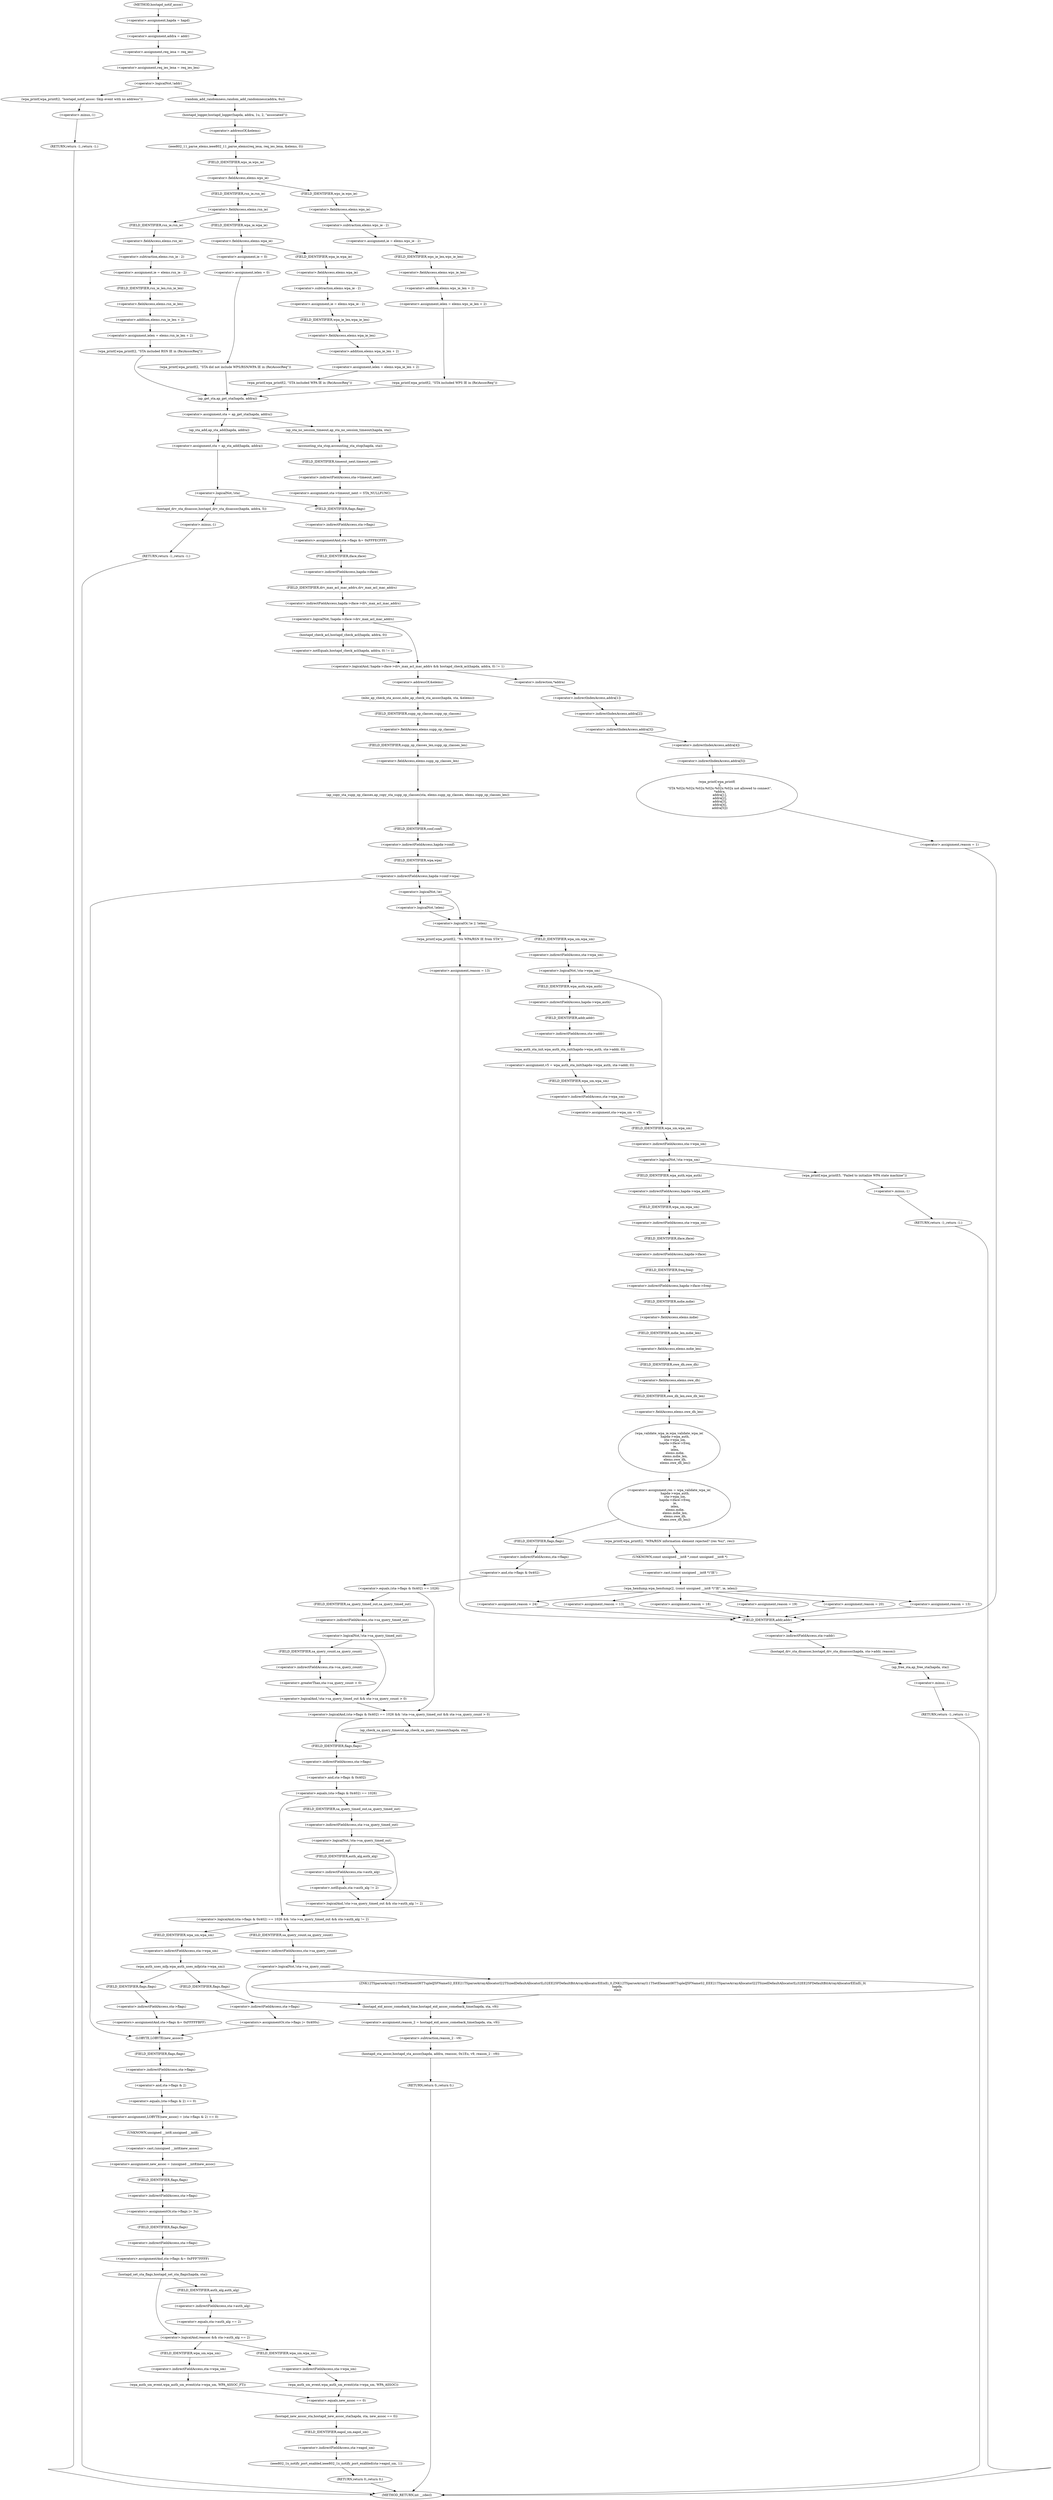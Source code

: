 digraph hostapd_notif_assoc {  
"1000136" [label = "(<operator>.assignment,hapda = hapd)" ]
"1000139" [label = "(<operator>.assignment,addra = addr)" ]
"1000142" [label = "(<operator>.assignment,req_iesa = req_ies)" ]
"1000145" [label = "(<operator>.assignment,req_ies_lena = req_ies_len)" ]
"1000149" [label = "(<operator>.logicalNot,!addr)" ]
"1000152" [label = "(wpa_printf,wpa_printf(2, \"hostapd_notif_assoc: Skip event with no address\"))" ]
"1000155" [label = "(RETURN,return -1;,return -1;)" ]
"1000156" [label = "(<operator>.minus,-1)" ]
"1000158" [label = "(random_add_randomness,random_add_randomness(addra, 6u))" ]
"1000161" [label = "(hostapd_logger,hostapd_logger(hapda, addra, 1u, 2, \"associated\"))" ]
"1000167" [label = "(ieee802_11_parse_elems,ieee802_11_parse_elems(req_iesa, req_ies_lena, &elems, 0))" ]
"1000170" [label = "(<operator>.addressOf,&elems)" ]
"1000174" [label = "(<operator>.fieldAccess,elems.wps_ie)" ]
"1000176" [label = "(FIELD_IDENTIFIER,wps_ie,wps_ie)" ]
"1000178" [label = "(<operator>.assignment,ie = elems.wps_ie - 2)" ]
"1000180" [label = "(<operator>.subtraction,elems.wps_ie - 2)" ]
"1000181" [label = "(<operator>.fieldAccess,elems.wps_ie)" ]
"1000183" [label = "(FIELD_IDENTIFIER,wps_ie,wps_ie)" ]
"1000185" [label = "(<operator>.assignment,ielen = elems.wps_ie_len + 2)" ]
"1000187" [label = "(<operator>.addition,elems.wps_ie_len + 2)" ]
"1000188" [label = "(<operator>.fieldAccess,elems.wps_ie_len)" ]
"1000190" [label = "(FIELD_IDENTIFIER,wps_ie_len,wps_ie_len)" ]
"1000192" [label = "(wpa_printf,wpa_printf(2, \"STA included WPS IE in (Re)AssocReq\"))" ]
"1000197" [label = "(<operator>.fieldAccess,elems.rsn_ie)" ]
"1000199" [label = "(FIELD_IDENTIFIER,rsn_ie,rsn_ie)" ]
"1000201" [label = "(<operator>.assignment,ie = elems.rsn_ie - 2)" ]
"1000203" [label = "(<operator>.subtraction,elems.rsn_ie - 2)" ]
"1000204" [label = "(<operator>.fieldAccess,elems.rsn_ie)" ]
"1000206" [label = "(FIELD_IDENTIFIER,rsn_ie,rsn_ie)" ]
"1000208" [label = "(<operator>.assignment,ielen = elems.rsn_ie_len + 2)" ]
"1000210" [label = "(<operator>.addition,elems.rsn_ie_len + 2)" ]
"1000211" [label = "(<operator>.fieldAccess,elems.rsn_ie_len)" ]
"1000213" [label = "(FIELD_IDENTIFIER,rsn_ie_len,rsn_ie_len)" ]
"1000215" [label = "(wpa_printf,wpa_printf(2, \"STA included RSN IE in (Re)AssocReq\"))" ]
"1000220" [label = "(<operator>.fieldAccess,elems.wpa_ie)" ]
"1000222" [label = "(FIELD_IDENTIFIER,wpa_ie,wpa_ie)" ]
"1000224" [label = "(<operator>.assignment,ie = elems.wpa_ie - 2)" ]
"1000226" [label = "(<operator>.subtraction,elems.wpa_ie - 2)" ]
"1000227" [label = "(<operator>.fieldAccess,elems.wpa_ie)" ]
"1000229" [label = "(FIELD_IDENTIFIER,wpa_ie,wpa_ie)" ]
"1000231" [label = "(<operator>.assignment,ielen = elems.wpa_ie_len + 2)" ]
"1000233" [label = "(<operator>.addition,elems.wpa_ie_len + 2)" ]
"1000234" [label = "(<operator>.fieldAccess,elems.wpa_ie_len)" ]
"1000236" [label = "(FIELD_IDENTIFIER,wpa_ie_len,wpa_ie_len)" ]
"1000238" [label = "(wpa_printf,wpa_printf(2, \"STA included WPA IE in (Re)AssocReq\"))" ]
"1000243" [label = "(<operator>.assignment,ie = 0)" ]
"1000246" [label = "(<operator>.assignment,ielen = 0)" ]
"1000249" [label = "(wpa_printf,wpa_printf(2, \"STA did not include WPS/RSN/WPA IE in (Re)AssocReq\"))" ]
"1000252" [label = "(<operator>.assignment,sta = ap_get_sta(hapda, addra))" ]
"1000254" [label = "(ap_get_sta,ap_get_sta(hapda, addra))" ]
"1000260" [label = "(ap_sta_no_session_timeout,ap_sta_no_session_timeout(hapda, sta))" ]
"1000263" [label = "(accounting_sta_stop,accounting_sta_stop(hapda, sta))" ]
"1000266" [label = "(<operator>.assignment,sta->timeout_next = STA_NULLFUNC)" ]
"1000267" [label = "(<operator>.indirectFieldAccess,sta->timeout_next)" ]
"1000269" [label = "(FIELD_IDENTIFIER,timeout_next,timeout_next)" ]
"1000273" [label = "(<operator>.assignment,sta = ap_sta_add(hapda, addra))" ]
"1000275" [label = "(ap_sta_add,ap_sta_add(hapda, addra))" ]
"1000279" [label = "(<operator>.logicalNot,!sta)" ]
"1000282" [label = "(hostapd_drv_sta_disassoc,hostapd_drv_sta_disassoc(hapda, addra, 5))" ]
"1000286" [label = "(RETURN,return -1;,return -1;)" ]
"1000287" [label = "(<operator>.minus,-1)" ]
"1000289" [label = "(<operators>.assignmentAnd,sta->flags &= 0xFFFECFFF)" ]
"1000290" [label = "(<operator>.indirectFieldAccess,sta->flags)" ]
"1000292" [label = "(FIELD_IDENTIFIER,flags,flags)" ]
"1000295" [label = "(<operator>.logicalAnd,!hapda->iface->drv_max_acl_mac_addrs && hostapd_check_acl(hapda, addra, 0) != 1)" ]
"1000296" [label = "(<operator>.logicalNot,!hapda->iface->drv_max_acl_mac_addrs)" ]
"1000297" [label = "(<operator>.indirectFieldAccess,hapda->iface->drv_max_acl_mac_addrs)" ]
"1000298" [label = "(<operator>.indirectFieldAccess,hapda->iface)" ]
"1000300" [label = "(FIELD_IDENTIFIER,iface,iface)" ]
"1000301" [label = "(FIELD_IDENTIFIER,drv_max_acl_mac_addrs,drv_max_acl_mac_addrs)" ]
"1000302" [label = "(<operator>.notEquals,hostapd_check_acl(hapda, addra, 0) != 1)" ]
"1000303" [label = "(hostapd_check_acl,hostapd_check_acl(hapda, addra, 0))" ]
"1000309" [label = "(wpa_printf,wpa_printf(\n      3,\n      \"STA %02x:%02x:%02x:%02x:%02x:%02x not allowed to connect\",\n      *addra,\n      addra[1],\n      addra[2],\n      addra[3],\n      addra[4],\n      addra[5]))" ]
"1000312" [label = "(<operator>.indirection,*addra)" ]
"1000314" [label = "(<operator>.indirectIndexAccess,addra[1])" ]
"1000317" [label = "(<operator>.indirectIndexAccess,addra[2])" ]
"1000320" [label = "(<operator>.indirectIndexAccess,addra[3])" ]
"1000323" [label = "(<operator>.indirectIndexAccess,addra[4])" ]
"1000326" [label = "(<operator>.indirectIndexAccess,addra[5])" ]
"1000329" [label = "(<operator>.assignment,reason = 1)" ]
"1000333" [label = "(hostapd_drv_sta_disassoc,hostapd_drv_sta_disassoc(hapda, sta->addr, reason))" ]
"1000335" [label = "(<operator>.indirectFieldAccess,sta->addr)" ]
"1000337" [label = "(FIELD_IDENTIFIER,addr,addr)" ]
"1000339" [label = "(ap_free_sta,ap_free_sta(hapda, sta))" ]
"1000342" [label = "(RETURN,return -1;,return -1;)" ]
"1000343" [label = "(<operator>.minus,-1)" ]
"1000345" [label = "(mbo_ap_check_sta_assoc,mbo_ap_check_sta_assoc(hapda, sta, &elems))" ]
"1000348" [label = "(<operator>.addressOf,&elems)" ]
"1000350" [label = "(ap_copy_sta_supp_op_classes,ap_copy_sta_supp_op_classes(sta, elems.supp_op_classes, elems.supp_op_classes_len))" ]
"1000352" [label = "(<operator>.fieldAccess,elems.supp_op_classes)" ]
"1000354" [label = "(FIELD_IDENTIFIER,supp_op_classes,supp_op_classes)" ]
"1000355" [label = "(<operator>.fieldAccess,elems.supp_op_classes_len)" ]
"1000357" [label = "(FIELD_IDENTIFIER,supp_op_classes_len,supp_op_classes_len)" ]
"1000359" [label = "(<operator>.indirectFieldAccess,hapda->conf->wpa)" ]
"1000360" [label = "(<operator>.indirectFieldAccess,hapda->conf)" ]
"1000362" [label = "(FIELD_IDENTIFIER,conf,conf)" ]
"1000363" [label = "(FIELD_IDENTIFIER,wpa,wpa)" ]
"1000366" [label = "(<operator>.logicalOr,!ie || !ielen)" ]
"1000367" [label = "(<operator>.logicalNot,!ie)" ]
"1000369" [label = "(<operator>.logicalNot,!ielen)" ]
"1000372" [label = "(wpa_printf,wpa_printf(2, \"No WPA/RSN IE from STA\"))" ]
"1000375" [label = "(<operator>.assignment,reason = 13)" ]
"1000380" [label = "(<operator>.logicalNot,!sta->wpa_sm)" ]
"1000381" [label = "(<operator>.indirectFieldAccess,sta->wpa_sm)" ]
"1000383" [label = "(FIELD_IDENTIFIER,wpa_sm,wpa_sm)" ]
"1000385" [label = "(<operator>.assignment,v5 = wpa_auth_sta_init(hapda->wpa_auth, sta->addr, 0))" ]
"1000387" [label = "(wpa_auth_sta_init,wpa_auth_sta_init(hapda->wpa_auth, sta->addr, 0))" ]
"1000388" [label = "(<operator>.indirectFieldAccess,hapda->wpa_auth)" ]
"1000390" [label = "(FIELD_IDENTIFIER,wpa_auth,wpa_auth)" ]
"1000391" [label = "(<operator>.indirectFieldAccess,sta->addr)" ]
"1000393" [label = "(FIELD_IDENTIFIER,addr,addr)" ]
"1000395" [label = "(<operator>.assignment,sta->wpa_sm = v5)" ]
"1000396" [label = "(<operator>.indirectFieldAccess,sta->wpa_sm)" ]
"1000398" [label = "(FIELD_IDENTIFIER,wpa_sm,wpa_sm)" ]
"1000401" [label = "(<operator>.logicalNot,!sta->wpa_sm)" ]
"1000402" [label = "(<operator>.indirectFieldAccess,sta->wpa_sm)" ]
"1000404" [label = "(FIELD_IDENTIFIER,wpa_sm,wpa_sm)" ]
"1000406" [label = "(wpa_printf,wpa_printf(5, \"Failed to initialize WPA state machine\"))" ]
"1000409" [label = "(RETURN,return -1;,return -1;)" ]
"1000410" [label = "(<operator>.minus,-1)" ]
"1000412" [label = "(<operator>.assignment,res = wpa_validate_wpa_ie(\n            hapda->wpa_auth,\n            sta->wpa_sm,\n            hapda->iface->freq,\n            ie,\n            ielen,\n            elems.mdie,\n            elems.mdie_len,\n            elems.owe_dh,\n            elems.owe_dh_len))" ]
"1000414" [label = "(wpa_validate_wpa_ie,wpa_validate_wpa_ie(\n            hapda->wpa_auth,\n            sta->wpa_sm,\n            hapda->iface->freq,\n            ie,\n            ielen,\n            elems.mdie,\n            elems.mdie_len,\n            elems.owe_dh,\n            elems.owe_dh_len))" ]
"1000415" [label = "(<operator>.indirectFieldAccess,hapda->wpa_auth)" ]
"1000417" [label = "(FIELD_IDENTIFIER,wpa_auth,wpa_auth)" ]
"1000418" [label = "(<operator>.indirectFieldAccess,sta->wpa_sm)" ]
"1000420" [label = "(FIELD_IDENTIFIER,wpa_sm,wpa_sm)" ]
"1000421" [label = "(<operator>.indirectFieldAccess,hapda->iface->freq)" ]
"1000422" [label = "(<operator>.indirectFieldAccess,hapda->iface)" ]
"1000424" [label = "(FIELD_IDENTIFIER,iface,iface)" ]
"1000425" [label = "(FIELD_IDENTIFIER,freq,freq)" ]
"1000428" [label = "(<operator>.fieldAccess,elems.mdie)" ]
"1000430" [label = "(FIELD_IDENTIFIER,mdie,mdie)" ]
"1000431" [label = "(<operator>.fieldAccess,elems.mdie_len)" ]
"1000433" [label = "(FIELD_IDENTIFIER,mdie_len,mdie_len)" ]
"1000434" [label = "(<operator>.fieldAccess,elems.owe_dh)" ]
"1000436" [label = "(FIELD_IDENTIFIER,owe_dh,owe_dh)" ]
"1000437" [label = "(<operator>.fieldAccess,elems.owe_dh_len)" ]
"1000439" [label = "(FIELD_IDENTIFIER,owe_dh_len,owe_dh_len)" ]
"1000443" [label = "(wpa_printf,wpa_printf(2, \"WPA/RSN information element rejected? (res %u)\", res))" ]
"1000447" [label = "(wpa_hexdump,wpa_hexdump(2, (const unsigned __int8 *)\"IE\", ie, ielen))" ]
"1000449" [label = "(<operator>.cast,(const unsigned __int8 *)\"IE\")" ]
"1000450" [label = "(UNKNOWN,const unsigned __int8 *,const unsigned __int8 *)" ]
"1000458" [label = "(<operator>.assignment,reason = 18)" ]
"1000463" [label = "(<operator>.assignment,reason = 19)" ]
"1000468" [label = "(<operator>.assignment,reason = 20)" ]
"1000473" [label = "(<operator>.assignment,reason = 13)" ]
"1000478" [label = "(<operator>.assignment,reason = 24)" ]
"1000483" [label = "(<operator>.assignment,reason = 13)" ]
"1000489" [label = "(<operator>.logicalAnd,(sta->flags & 0x402) == 1026 && !sta->sa_query_timed_out && sta->sa_query_count > 0)" ]
"1000490" [label = "(<operator>.equals,(sta->flags & 0x402) == 1026)" ]
"1000491" [label = "(<operator>.and,sta->flags & 0x402)" ]
"1000492" [label = "(<operator>.indirectFieldAccess,sta->flags)" ]
"1000494" [label = "(FIELD_IDENTIFIER,flags,flags)" ]
"1000497" [label = "(<operator>.logicalAnd,!sta->sa_query_timed_out && sta->sa_query_count > 0)" ]
"1000498" [label = "(<operator>.logicalNot,!sta->sa_query_timed_out)" ]
"1000499" [label = "(<operator>.indirectFieldAccess,sta->sa_query_timed_out)" ]
"1000501" [label = "(FIELD_IDENTIFIER,sa_query_timed_out,sa_query_timed_out)" ]
"1000502" [label = "(<operator>.greaterThan,sta->sa_query_count > 0)" ]
"1000503" [label = "(<operator>.indirectFieldAccess,sta->sa_query_count)" ]
"1000505" [label = "(FIELD_IDENTIFIER,sa_query_count,sa_query_count)" ]
"1000507" [label = "(ap_check_sa_query_timeout,ap_check_sa_query_timeout(hapda, sta))" ]
"1000511" [label = "(<operator>.logicalAnd,(sta->flags & 0x402) == 1026 && !sta->sa_query_timed_out && sta->auth_alg != 2)" ]
"1000512" [label = "(<operator>.equals,(sta->flags & 0x402) == 1026)" ]
"1000513" [label = "(<operator>.and,sta->flags & 0x402)" ]
"1000514" [label = "(<operator>.indirectFieldAccess,sta->flags)" ]
"1000516" [label = "(FIELD_IDENTIFIER,flags,flags)" ]
"1000519" [label = "(<operator>.logicalAnd,!sta->sa_query_timed_out && sta->auth_alg != 2)" ]
"1000520" [label = "(<operator>.logicalNot,!sta->sa_query_timed_out)" ]
"1000521" [label = "(<operator>.indirectFieldAccess,sta->sa_query_timed_out)" ]
"1000523" [label = "(FIELD_IDENTIFIER,sa_query_timed_out,sa_query_timed_out)" ]
"1000524" [label = "(<operator>.notEquals,sta->auth_alg != 2)" ]
"1000525" [label = "(<operator>.indirectFieldAccess,sta->auth_alg)" ]
"1000527" [label = "(FIELD_IDENTIFIER,auth_alg,auth_alg)" ]
"1000531" [label = "(<operator>.logicalNot,!sta->sa_query_count)" ]
"1000532" [label = "(<operator>.indirectFieldAccess,sta->sa_query_count)" ]
"1000534" [label = "(FIELD_IDENTIFIER,sa_query_count,sa_query_count)" ]
"1000535" [label = "(ZNK12TSparseArrayI11TSetElementI6TTupleIJ5FNameS2_EEE21TSparseArrayAllocatorI22TSizedDefaultAllocatorILi32EE25FDefaultBitArrayAllocatorEEixEi_0,ZNK12TSparseArrayI11TSetElementI6TTupleIJ5FNameS2_EEE21TSparseArrayAllocatorI22TSizedDefaultAllocatorILi32EE25FDefaultBitArrayAllocatorEEixEi_0(\n          hapda,\n          sta))" ]
"1000538" [label = "(<operator>.assignment,reason_2 = hostapd_eid_assoc_comeback_time(hapda, sta, v9))" ]
"1000540" [label = "(hostapd_eid_assoc_comeback_time,hostapd_eid_assoc_comeback_time(hapda, sta, v9))" ]
"1000544" [label = "(hostapd_sta_assoc,hostapd_sta_assoc(hapda, addra, reassoc, 0x1Eu, v9, reason_2 - v9))" ]
"1000550" [label = "(<operator>.subtraction,reason_2 - v9)" ]
"1000553" [label = "(RETURN,return 0;,return 0;)" ]
"1000556" [label = "(wpa_auth_uses_mfp,wpa_auth_uses_mfp(sta->wpa_sm))" ]
"1000557" [label = "(<operator>.indirectFieldAccess,sta->wpa_sm)" ]
"1000559" [label = "(FIELD_IDENTIFIER,wpa_sm,wpa_sm)" ]
"1000560" [label = "(<operators>.assignmentOr,sta->flags |= 0x400u)" ]
"1000561" [label = "(<operator>.indirectFieldAccess,sta->flags)" ]
"1000563" [label = "(FIELD_IDENTIFIER,flags,flags)" ]
"1000566" [label = "(<operators>.assignmentAnd,sta->flags &= 0xFFFFFBFF)" ]
"1000567" [label = "(<operator>.indirectFieldAccess,sta->flags)" ]
"1000569" [label = "(FIELD_IDENTIFIER,flags,flags)" ]
"1000571" [label = "(<operator>.assignment,LOBYTE(new_assoc) = (sta->flags & 2) == 0)" ]
"1000572" [label = "(LOBYTE,LOBYTE(new_assoc))" ]
"1000574" [label = "(<operator>.equals,(sta->flags & 2) == 0)" ]
"1000575" [label = "(<operator>.and,sta->flags & 2)" ]
"1000576" [label = "(<operator>.indirectFieldAccess,sta->flags)" ]
"1000578" [label = "(FIELD_IDENTIFIER,flags,flags)" ]
"1000581" [label = "(<operator>.assignment,new_assoc = (unsigned __int8)new_assoc)" ]
"1000583" [label = "(<operator>.cast,(unsigned __int8)new_assoc)" ]
"1000584" [label = "(UNKNOWN,unsigned __int8,unsigned __int8)" ]
"1000586" [label = "(<operators>.assignmentOr,sta->flags |= 3u)" ]
"1000587" [label = "(<operator>.indirectFieldAccess,sta->flags)" ]
"1000589" [label = "(FIELD_IDENTIFIER,flags,flags)" ]
"1000591" [label = "(<operators>.assignmentAnd,sta->flags &= 0xFFF7FFFF)" ]
"1000592" [label = "(<operator>.indirectFieldAccess,sta->flags)" ]
"1000594" [label = "(FIELD_IDENTIFIER,flags,flags)" ]
"1000596" [label = "(hostapd_set_sta_flags,hostapd_set_sta_flags(hapda, sta))" ]
"1000600" [label = "(<operator>.logicalAnd,reassoc && sta->auth_alg == 2)" ]
"1000602" [label = "(<operator>.equals,sta->auth_alg == 2)" ]
"1000603" [label = "(<operator>.indirectFieldAccess,sta->auth_alg)" ]
"1000605" [label = "(FIELD_IDENTIFIER,auth_alg,auth_alg)" ]
"1000607" [label = "(wpa_auth_sm_event,wpa_auth_sm_event(sta->wpa_sm, WPA_ASSOC_FT))" ]
"1000608" [label = "(<operator>.indirectFieldAccess,sta->wpa_sm)" ]
"1000610" [label = "(FIELD_IDENTIFIER,wpa_sm,wpa_sm)" ]
"1000613" [label = "(wpa_auth_sm_event,wpa_auth_sm_event(sta->wpa_sm, WPA_ASSOC))" ]
"1000614" [label = "(<operator>.indirectFieldAccess,sta->wpa_sm)" ]
"1000616" [label = "(FIELD_IDENTIFIER,wpa_sm,wpa_sm)" ]
"1000618" [label = "(hostapd_new_assoc_sta,hostapd_new_assoc_sta(hapda, sta, new_assoc == 0))" ]
"1000621" [label = "(<operator>.equals,new_assoc == 0)" ]
"1000624" [label = "(ieee802_1x_notify_port_enabled,ieee802_1x_notify_port_enabled(sta->eapol_sm, 1))" ]
"1000625" [label = "(<operator>.indirectFieldAccess,sta->eapol_sm)" ]
"1000627" [label = "(FIELD_IDENTIFIER,eapol_sm,eapol_sm)" ]
"1000629" [label = "(RETURN,return 0;,return 0;)" ]
"1000115" [label = "(METHOD,hostapd_notif_assoc)" ]
"1000631" [label = "(METHOD_RETURN,int __cdecl)" ]
  "1000136" -> "1000139" 
  "1000139" -> "1000142" 
  "1000142" -> "1000145" 
  "1000145" -> "1000149" 
  "1000149" -> "1000152" 
  "1000149" -> "1000158" 
  "1000152" -> "1000156" 
  "1000155" -> "1000631" 
  "1000156" -> "1000155" 
  "1000158" -> "1000161" 
  "1000161" -> "1000170" 
  "1000167" -> "1000176" 
  "1000170" -> "1000167" 
  "1000174" -> "1000183" 
  "1000174" -> "1000199" 
  "1000176" -> "1000174" 
  "1000178" -> "1000190" 
  "1000180" -> "1000178" 
  "1000181" -> "1000180" 
  "1000183" -> "1000181" 
  "1000185" -> "1000192" 
  "1000187" -> "1000185" 
  "1000188" -> "1000187" 
  "1000190" -> "1000188" 
  "1000192" -> "1000254" 
  "1000197" -> "1000206" 
  "1000197" -> "1000222" 
  "1000199" -> "1000197" 
  "1000201" -> "1000213" 
  "1000203" -> "1000201" 
  "1000204" -> "1000203" 
  "1000206" -> "1000204" 
  "1000208" -> "1000215" 
  "1000210" -> "1000208" 
  "1000211" -> "1000210" 
  "1000213" -> "1000211" 
  "1000215" -> "1000254" 
  "1000220" -> "1000229" 
  "1000220" -> "1000243" 
  "1000222" -> "1000220" 
  "1000224" -> "1000236" 
  "1000226" -> "1000224" 
  "1000227" -> "1000226" 
  "1000229" -> "1000227" 
  "1000231" -> "1000238" 
  "1000233" -> "1000231" 
  "1000234" -> "1000233" 
  "1000236" -> "1000234" 
  "1000238" -> "1000254" 
  "1000243" -> "1000246" 
  "1000246" -> "1000249" 
  "1000249" -> "1000254" 
  "1000252" -> "1000260" 
  "1000252" -> "1000275" 
  "1000254" -> "1000252" 
  "1000260" -> "1000263" 
  "1000263" -> "1000269" 
  "1000266" -> "1000292" 
  "1000267" -> "1000266" 
  "1000269" -> "1000267" 
  "1000273" -> "1000279" 
  "1000275" -> "1000273" 
  "1000279" -> "1000282" 
  "1000279" -> "1000292" 
  "1000282" -> "1000287" 
  "1000286" -> "1000631" 
  "1000287" -> "1000286" 
  "1000289" -> "1000300" 
  "1000290" -> "1000289" 
  "1000292" -> "1000290" 
  "1000295" -> "1000312" 
  "1000295" -> "1000348" 
  "1000296" -> "1000295" 
  "1000296" -> "1000303" 
  "1000297" -> "1000296" 
  "1000298" -> "1000301" 
  "1000300" -> "1000298" 
  "1000301" -> "1000297" 
  "1000302" -> "1000295" 
  "1000303" -> "1000302" 
  "1000309" -> "1000329" 
  "1000312" -> "1000314" 
  "1000314" -> "1000317" 
  "1000317" -> "1000320" 
  "1000320" -> "1000323" 
  "1000323" -> "1000326" 
  "1000326" -> "1000309" 
  "1000329" -> "1000337" 
  "1000333" -> "1000339" 
  "1000335" -> "1000333" 
  "1000337" -> "1000335" 
  "1000339" -> "1000343" 
  "1000342" -> "1000631" 
  "1000343" -> "1000342" 
  "1000345" -> "1000354" 
  "1000348" -> "1000345" 
  "1000350" -> "1000362" 
  "1000352" -> "1000357" 
  "1000354" -> "1000352" 
  "1000355" -> "1000350" 
  "1000357" -> "1000355" 
  "1000359" -> "1000367" 
  "1000359" -> "1000572" 
  "1000360" -> "1000363" 
  "1000362" -> "1000360" 
  "1000363" -> "1000359" 
  "1000366" -> "1000372" 
  "1000366" -> "1000383" 
  "1000367" -> "1000366" 
  "1000367" -> "1000369" 
  "1000369" -> "1000366" 
  "1000372" -> "1000375" 
  "1000375" -> "1000337" 
  "1000380" -> "1000390" 
  "1000380" -> "1000404" 
  "1000381" -> "1000380" 
  "1000383" -> "1000381" 
  "1000385" -> "1000398" 
  "1000387" -> "1000385" 
  "1000388" -> "1000393" 
  "1000390" -> "1000388" 
  "1000391" -> "1000387" 
  "1000393" -> "1000391" 
  "1000395" -> "1000404" 
  "1000396" -> "1000395" 
  "1000398" -> "1000396" 
  "1000401" -> "1000406" 
  "1000401" -> "1000417" 
  "1000402" -> "1000401" 
  "1000404" -> "1000402" 
  "1000406" -> "1000410" 
  "1000409" -> "1000631" 
  "1000410" -> "1000409" 
  "1000412" -> "1000443" 
  "1000412" -> "1000494" 
  "1000414" -> "1000412" 
  "1000415" -> "1000420" 
  "1000417" -> "1000415" 
  "1000418" -> "1000424" 
  "1000420" -> "1000418" 
  "1000421" -> "1000430" 
  "1000422" -> "1000425" 
  "1000424" -> "1000422" 
  "1000425" -> "1000421" 
  "1000428" -> "1000433" 
  "1000430" -> "1000428" 
  "1000431" -> "1000436" 
  "1000433" -> "1000431" 
  "1000434" -> "1000439" 
  "1000436" -> "1000434" 
  "1000437" -> "1000414" 
  "1000439" -> "1000437" 
  "1000443" -> "1000450" 
  "1000447" -> "1000458" 
  "1000447" -> "1000463" 
  "1000447" -> "1000468" 
  "1000447" -> "1000473" 
  "1000447" -> "1000478" 
  "1000447" -> "1000483" 
  "1000449" -> "1000447" 
  "1000450" -> "1000449" 
  "1000458" -> "1000337" 
  "1000463" -> "1000337" 
  "1000468" -> "1000337" 
  "1000473" -> "1000337" 
  "1000478" -> "1000337" 
  "1000483" -> "1000337" 
  "1000489" -> "1000507" 
  "1000489" -> "1000516" 
  "1000490" -> "1000489" 
  "1000490" -> "1000501" 
  "1000491" -> "1000490" 
  "1000492" -> "1000491" 
  "1000494" -> "1000492" 
  "1000497" -> "1000489" 
  "1000498" -> "1000497" 
  "1000498" -> "1000505" 
  "1000499" -> "1000498" 
  "1000501" -> "1000499" 
  "1000502" -> "1000497" 
  "1000503" -> "1000502" 
  "1000505" -> "1000503" 
  "1000507" -> "1000516" 
  "1000511" -> "1000534" 
  "1000511" -> "1000559" 
  "1000512" -> "1000511" 
  "1000512" -> "1000523" 
  "1000513" -> "1000512" 
  "1000514" -> "1000513" 
  "1000516" -> "1000514" 
  "1000519" -> "1000511" 
  "1000520" -> "1000519" 
  "1000520" -> "1000527" 
  "1000521" -> "1000520" 
  "1000523" -> "1000521" 
  "1000524" -> "1000519" 
  "1000525" -> "1000524" 
  "1000527" -> "1000525" 
  "1000531" -> "1000535" 
  "1000531" -> "1000540" 
  "1000532" -> "1000531" 
  "1000534" -> "1000532" 
  "1000535" -> "1000540" 
  "1000538" -> "1000550" 
  "1000540" -> "1000538" 
  "1000544" -> "1000553" 
  "1000550" -> "1000544" 
  "1000553" -> "1000631" 
  "1000556" -> "1000563" 
  "1000556" -> "1000569" 
  "1000557" -> "1000556" 
  "1000559" -> "1000557" 
  "1000560" -> "1000572" 
  "1000561" -> "1000560" 
  "1000563" -> "1000561" 
  "1000566" -> "1000572" 
  "1000567" -> "1000566" 
  "1000569" -> "1000567" 
  "1000571" -> "1000584" 
  "1000572" -> "1000578" 
  "1000574" -> "1000571" 
  "1000575" -> "1000574" 
  "1000576" -> "1000575" 
  "1000578" -> "1000576" 
  "1000581" -> "1000589" 
  "1000583" -> "1000581" 
  "1000584" -> "1000583" 
  "1000586" -> "1000594" 
  "1000587" -> "1000586" 
  "1000589" -> "1000587" 
  "1000591" -> "1000596" 
  "1000592" -> "1000591" 
  "1000594" -> "1000592" 
  "1000596" -> "1000600" 
  "1000596" -> "1000605" 
  "1000600" -> "1000610" 
  "1000600" -> "1000616" 
  "1000602" -> "1000600" 
  "1000603" -> "1000602" 
  "1000605" -> "1000603" 
  "1000607" -> "1000621" 
  "1000608" -> "1000607" 
  "1000610" -> "1000608" 
  "1000613" -> "1000621" 
  "1000614" -> "1000613" 
  "1000616" -> "1000614" 
  "1000618" -> "1000627" 
  "1000621" -> "1000618" 
  "1000624" -> "1000629" 
  "1000625" -> "1000624" 
  "1000627" -> "1000625" 
  "1000629" -> "1000631" 
  "1000115" -> "1000136" 
}
